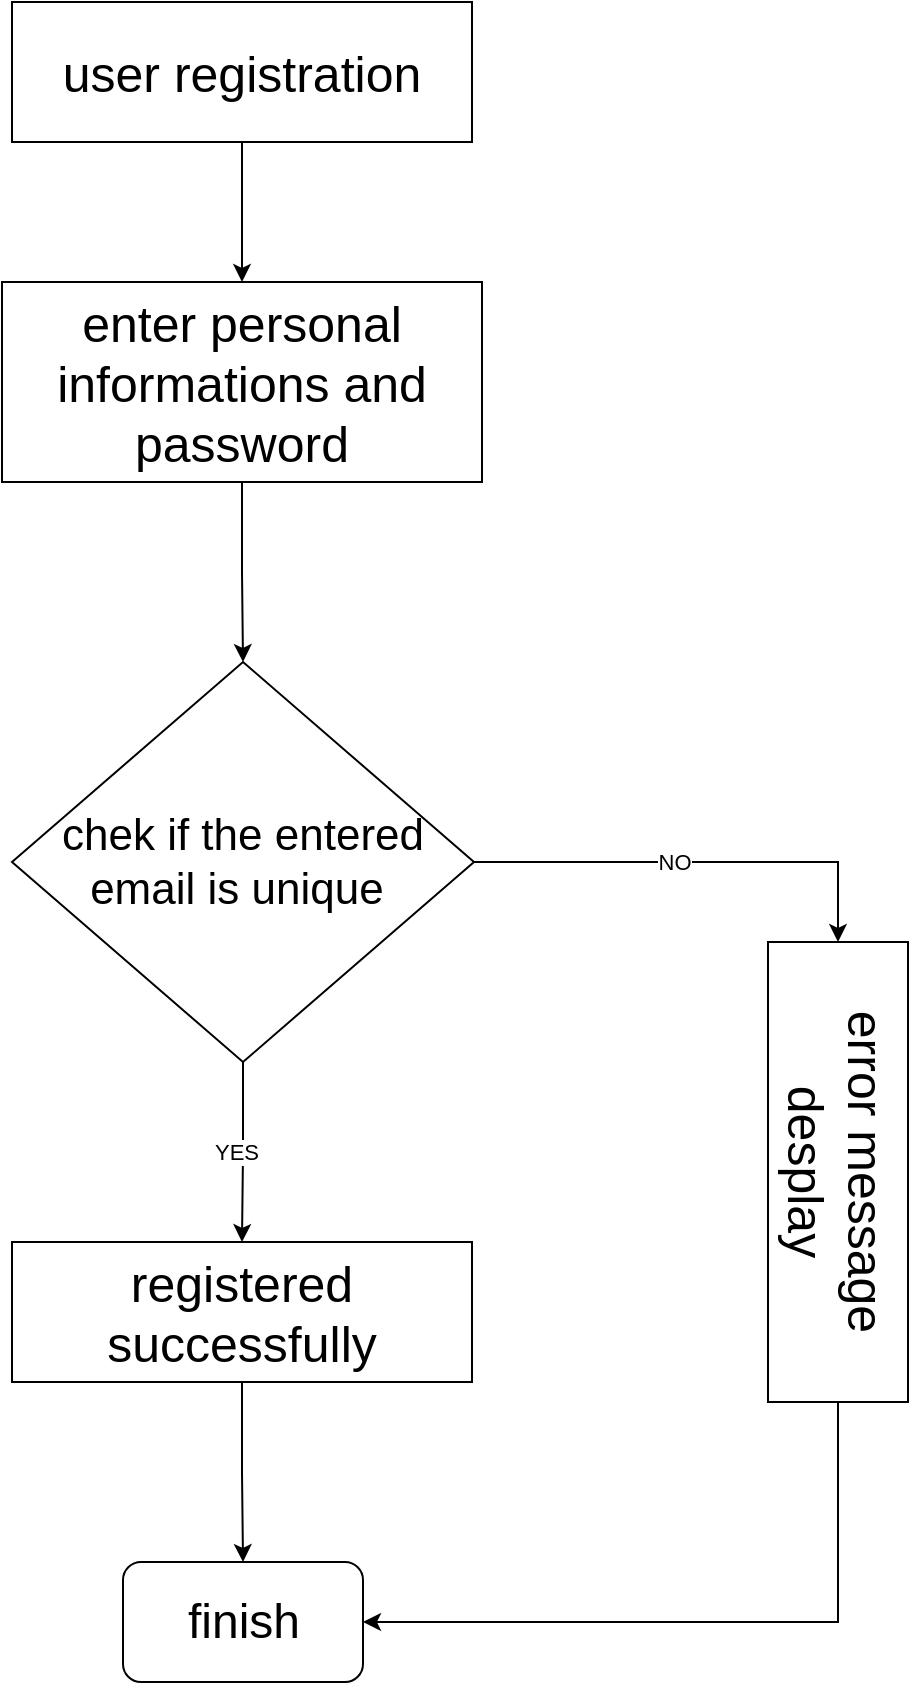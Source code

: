 <mxfile version="24.3.1" type="github">
  <diagram name="Page-1" id="Ty9Bi51ElXm7GjR0Q6K9">
    <mxGraphModel dx="1750" dy="957" grid="1" gridSize="10" guides="1" tooltips="1" connect="1" arrows="1" fold="1" page="1" pageScale="1" pageWidth="827" pageHeight="1169" math="0" shadow="0">
      <root>
        <mxCell id="0" />
        <mxCell id="1" parent="0" />
        <mxCell id="EL7jnCxkU_Jh41EQuMRc-9" value="" style="edgeStyle=orthogonalEdgeStyle;rounded=0;orthogonalLoop=1;jettySize=auto;html=1;" edge="1" parent="1" source="EL7jnCxkU_Jh41EQuMRc-1" target="EL7jnCxkU_Jh41EQuMRc-2">
          <mxGeometry relative="1" as="geometry" />
        </mxCell>
        <mxCell id="EL7jnCxkU_Jh41EQuMRc-1" value="&lt;font style=&quot;font-size: 25px;&quot;&gt;user registration&lt;/font&gt;" style="rounded=0;whiteSpace=wrap;html=1;" vertex="1" parent="1">
          <mxGeometry x="299" y="30" width="230" height="70" as="geometry" />
        </mxCell>
        <mxCell id="EL7jnCxkU_Jh41EQuMRc-10" value="" style="edgeStyle=orthogonalEdgeStyle;rounded=0;orthogonalLoop=1;jettySize=auto;html=1;" edge="1" parent="1" source="EL7jnCxkU_Jh41EQuMRc-2" target="EL7jnCxkU_Jh41EQuMRc-3">
          <mxGeometry relative="1" as="geometry" />
        </mxCell>
        <mxCell id="EL7jnCxkU_Jh41EQuMRc-2" value="&lt;span style=&quot;font-size: 25px;&quot;&gt;enter personal informations and password&lt;/span&gt;" style="rounded=0;whiteSpace=wrap;html=1;" vertex="1" parent="1">
          <mxGeometry x="294" y="170" width="240" height="100" as="geometry" />
        </mxCell>
        <mxCell id="EL7jnCxkU_Jh41EQuMRc-17" style="edgeStyle=orthogonalEdgeStyle;rounded=0;orthogonalLoop=1;jettySize=auto;html=1;entryX=0;entryY=0.5;entryDx=0;entryDy=0;" edge="1" parent="1" source="EL7jnCxkU_Jh41EQuMRc-3" target="EL7jnCxkU_Jh41EQuMRc-8">
          <mxGeometry relative="1" as="geometry" />
        </mxCell>
        <mxCell id="EL7jnCxkU_Jh41EQuMRc-21" value="NO" style="edgeLabel;html=1;align=center;verticalAlign=middle;resizable=0;points=[];" vertex="1" connectable="0" parent="EL7jnCxkU_Jh41EQuMRc-17">
          <mxGeometry x="-0.1" relative="1" as="geometry">
            <mxPoint as="offset" />
          </mxGeometry>
        </mxCell>
        <mxCell id="EL7jnCxkU_Jh41EQuMRc-18" style="edgeStyle=orthogonalEdgeStyle;rounded=0;orthogonalLoop=1;jettySize=auto;html=1;exitX=0.5;exitY=1;exitDx=0;exitDy=0;" edge="1" parent="1" source="EL7jnCxkU_Jh41EQuMRc-3" target="EL7jnCxkU_Jh41EQuMRc-4">
          <mxGeometry relative="1" as="geometry" />
        </mxCell>
        <mxCell id="EL7jnCxkU_Jh41EQuMRc-20" value="YES" style="edgeLabel;html=1;align=center;verticalAlign=middle;resizable=0;points=[];" vertex="1" connectable="0" parent="EL7jnCxkU_Jh41EQuMRc-18">
          <mxGeometry x="0.006" y="-3" relative="1" as="geometry">
            <mxPoint as="offset" />
          </mxGeometry>
        </mxCell>
        <mxCell id="EL7jnCxkU_Jh41EQuMRc-3" value="&lt;font style=&quot;font-size: 22px;&quot;&gt;chek if the entered email is unique&lt;span style=&quot;background-color: initial;&quot;&gt;&amp;nbsp;&lt;/span&gt;&lt;/font&gt;" style="rhombus;whiteSpace=wrap;html=1;" vertex="1" parent="1">
          <mxGeometry x="299" y="360" width="231" height="200" as="geometry" />
        </mxCell>
        <mxCell id="EL7jnCxkU_Jh41EQuMRc-22" style="edgeStyle=orthogonalEdgeStyle;rounded=0;orthogonalLoop=1;jettySize=auto;html=1;entryX=0.5;entryY=0;entryDx=0;entryDy=0;" edge="1" parent="1" source="EL7jnCxkU_Jh41EQuMRc-4" target="EL7jnCxkU_Jh41EQuMRc-6">
          <mxGeometry relative="1" as="geometry" />
        </mxCell>
        <mxCell id="EL7jnCxkU_Jh41EQuMRc-4" value="&lt;font style=&quot;font-size: 25px;&quot;&gt;registered successfully&lt;/font&gt;" style="rounded=0;whiteSpace=wrap;html=1;" vertex="1" parent="1">
          <mxGeometry x="299" y="650" width="230" height="70" as="geometry" />
        </mxCell>
        <mxCell id="EL7jnCxkU_Jh41EQuMRc-6" value="&lt;font style=&quot;font-size: 24px;&quot;&gt;finish&lt;/font&gt;" style="rounded=1;whiteSpace=wrap;html=1;" vertex="1" parent="1">
          <mxGeometry x="354.5" y="810" width="120" height="60" as="geometry" />
        </mxCell>
        <mxCell id="EL7jnCxkU_Jh41EQuMRc-19" style="edgeStyle=orthogonalEdgeStyle;rounded=0;orthogonalLoop=1;jettySize=auto;html=1;entryX=1;entryY=0.5;entryDx=0;entryDy=0;exitX=1;exitY=0.5;exitDx=0;exitDy=0;" edge="1" parent="1" source="EL7jnCxkU_Jh41EQuMRc-8" target="EL7jnCxkU_Jh41EQuMRc-6">
          <mxGeometry relative="1" as="geometry">
            <mxPoint x="740" y="800" as="sourcePoint" />
          </mxGeometry>
        </mxCell>
        <mxCell id="EL7jnCxkU_Jh41EQuMRc-8" value="&lt;font style=&quot;font-size: 25px;&quot;&gt;error message desplay&lt;/font&gt;" style="rounded=0;whiteSpace=wrap;html=1;rotation=90;" vertex="1" parent="1">
          <mxGeometry x="597" y="580" width="230" height="70" as="geometry" />
        </mxCell>
      </root>
    </mxGraphModel>
  </diagram>
</mxfile>
